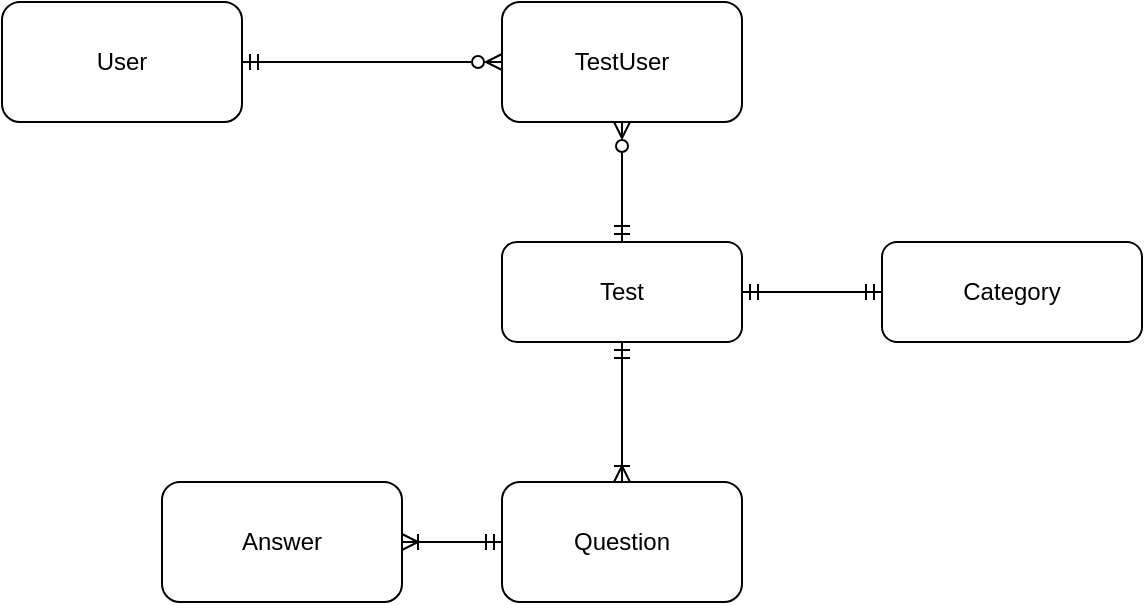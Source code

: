<mxfile version="20.8.17" type="github"><diagram name="Страница 1" id="JOUdC3Rq7j-HoYmceeXU"><mxGraphModel dx="1312" dy="804" grid="1" gridSize="10" guides="1" tooltips="1" connect="1" arrows="1" fold="1" page="1" pageScale="1" pageWidth="827" pageHeight="1169" math="0" shadow="0"><root><mxCell id="0"/><mxCell id="1" parent="0"/><mxCell id="x1MhOWmoxVQ9wL1rt5cd-1" value="User" style="rounded=1;whiteSpace=wrap;html=1;" vertex="1" parent="1"><mxGeometry x="100" y="160" width="120" height="60" as="geometry"/></mxCell><mxCell id="x1MhOWmoxVQ9wL1rt5cd-16" style="edgeStyle=orthogonalEdgeStyle;rounded=0;orthogonalLoop=1;jettySize=auto;html=1;exitX=0;exitY=0.5;exitDx=0;exitDy=0;strokeColor=default;startArrow=ERmandOne;startFill=0;endArrow=ERoneToMany;endFill=0;" edge="1" parent="1" source="x1MhOWmoxVQ9wL1rt5cd-2" target="x1MhOWmoxVQ9wL1rt5cd-3"><mxGeometry relative="1" as="geometry"/></mxCell><mxCell id="x1MhOWmoxVQ9wL1rt5cd-2" value="Question" style="rounded=1;whiteSpace=wrap;html=1;" vertex="1" parent="1"><mxGeometry x="350" y="400" width="120" height="60" as="geometry"/></mxCell><mxCell id="x1MhOWmoxVQ9wL1rt5cd-3" value="Answer" style="rounded=1;whiteSpace=wrap;html=1;" vertex="1" parent="1"><mxGeometry x="180" y="400" width="120" height="60" as="geometry"/></mxCell><mxCell id="x1MhOWmoxVQ9wL1rt5cd-15" style="edgeStyle=orthogonalEdgeStyle;rounded=0;orthogonalLoop=1;jettySize=auto;html=1;exitX=0.5;exitY=1;exitDx=0;exitDy=0;entryX=0.5;entryY=0;entryDx=0;entryDy=0;strokeColor=default;startArrow=ERmandOne;startFill=0;endArrow=ERoneToMany;endFill=0;" edge="1" parent="1" source="x1MhOWmoxVQ9wL1rt5cd-7" target="x1MhOWmoxVQ9wL1rt5cd-2"><mxGeometry relative="1" as="geometry"/></mxCell><mxCell id="x1MhOWmoxVQ9wL1rt5cd-4" value="Category" style="rounded=1;whiteSpace=wrap;html=1;" vertex="1" parent="1"><mxGeometry x="540" y="280" width="130" height="50" as="geometry"/></mxCell><mxCell id="x1MhOWmoxVQ9wL1rt5cd-5" value="TestUser" style="rounded=1;whiteSpace=wrap;html=1;" vertex="1" parent="1"><mxGeometry x="350" y="160" width="120" height="60" as="geometry"/></mxCell><mxCell id="x1MhOWmoxVQ9wL1rt5cd-14" style="edgeStyle=orthogonalEdgeStyle;rounded=0;orthogonalLoop=1;jettySize=auto;html=1;exitX=1;exitY=0.5;exitDx=0;exitDy=0;entryX=0;entryY=0.5;entryDx=0;entryDy=0;strokeColor=default;startArrow=ERmandOne;startFill=0;endArrow=ERmandOne;endFill=0;" edge="1" parent="1" source="x1MhOWmoxVQ9wL1rt5cd-7" target="x1MhOWmoxVQ9wL1rt5cd-4"><mxGeometry relative="1" as="geometry"/></mxCell><mxCell id="x1MhOWmoxVQ9wL1rt5cd-7" value="Test" style="rounded=1;whiteSpace=wrap;html=1;" vertex="1" parent="1"><mxGeometry x="350" y="280" width="120" height="50" as="geometry"/></mxCell><mxCell id="x1MhOWmoxVQ9wL1rt5cd-10" value="" style="endArrow=ERzeroToMany;html=1;rounded=0;strokeColor=default;entryX=0;entryY=0.5;entryDx=0;entryDy=0;exitX=1;exitY=0.5;exitDx=0;exitDy=0;startArrow=ERmandOne;startFill=0;endFill=0;" edge="1" parent="1" source="x1MhOWmoxVQ9wL1rt5cd-1" target="x1MhOWmoxVQ9wL1rt5cd-5"><mxGeometry width="50" height="50" relative="1" as="geometry"><mxPoint x="230" y="280" as="sourcePoint"/><mxPoint x="280" y="230" as="targetPoint"/></mxGeometry></mxCell><mxCell id="x1MhOWmoxVQ9wL1rt5cd-11" value="" style="endArrow=ERzeroToMany;html=1;rounded=0;strokeColor=default;entryX=0.5;entryY=1;entryDx=0;entryDy=0;startArrow=ERmandOne;startFill=0;endFill=0;" edge="1" parent="1" target="x1MhOWmoxVQ9wL1rt5cd-5"><mxGeometry width="50" height="50" relative="1" as="geometry"><mxPoint x="410" y="280" as="sourcePoint"/><mxPoint x="280" y="280" as="targetPoint"/></mxGeometry></mxCell></root></mxGraphModel></diagram></mxfile>